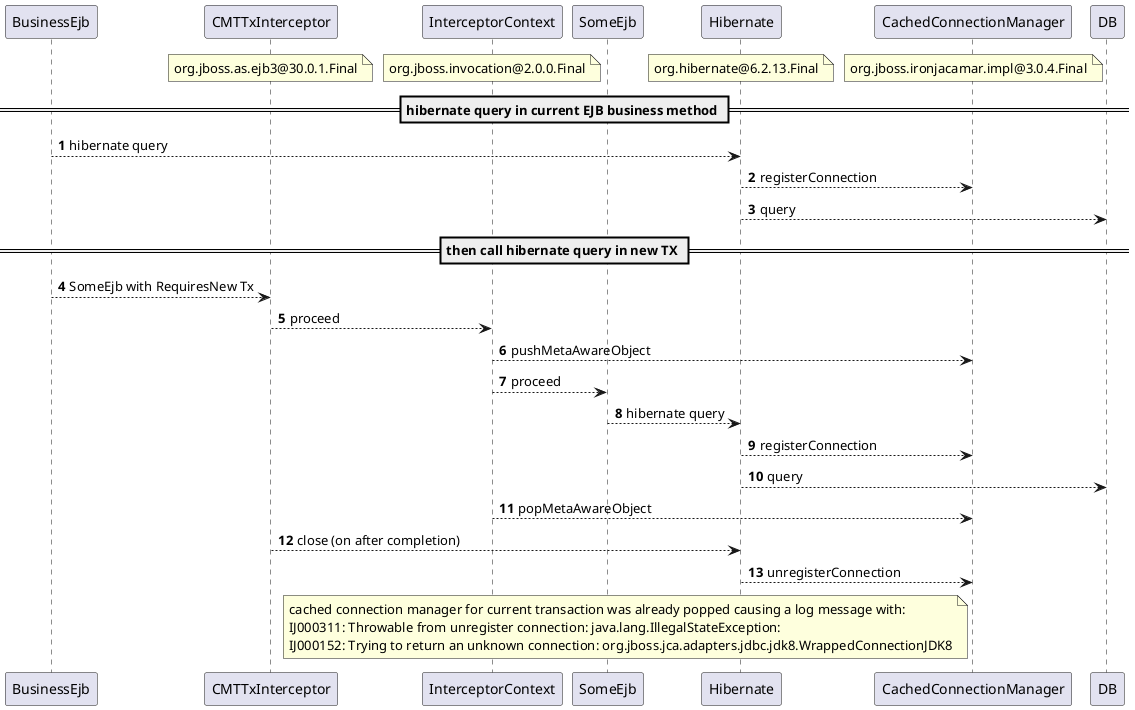 @startuml
'https://plantuml.com/sequence-diagram

autonumber


participant BusinessEjb
participant CMTTxInterceptor
participant InterceptorContext
participant SomeEjb
participant Hibernate
participant CachedConnectionManager
participant DB

note over InterceptorContext: org.jboss.invocation@2.0.0.Final
/ note over CachedConnectionManager: org.jboss.ironjacamar.impl@3.0.4.Final
/ note over Hibernate: org.hibernate@6.2.13.Final
/ note over CMTTxInterceptor: org.jboss.as.ejb3@30.0.1.Final
== hibernate query in current EJB business method ==
BusinessEjb --> Hibernate: hibernate query
Hibernate --> CachedConnectionManager: registerConnection
Hibernate --> DB: query
== then call hibernate query in new TX ==
BusinessEjb --> CMTTxInterceptor: SomeEjb with RequiresNew Tx
CMTTxInterceptor --> InterceptorContext: proceed
InterceptorContext --> CachedConnectionManager:pushMetaAwareObject
InterceptorContext --> SomeEjb:proceed
SomeEjb --> Hibernate: hibernate query
Hibernate --> CachedConnectionManager: registerConnection
Hibernate --> DB: query
InterceptorContext --> CachedConnectionManager:popMetaAwareObject
CMTTxInterceptor -->  Hibernate: close (on after completion)
Hibernate --> CachedConnectionManager: unregisterConnection
note left of CachedConnectionManager
cached connection manager for current transaction was already popped causing a log message with:
IJ000311: Throwable from unregister connection: java.lang.IllegalStateException:
IJ000152: Trying to return an unknown connection: org.jboss.jca.adapters.jdbc.jdk8.WrappedConnectionJDK8
end note


@enduml